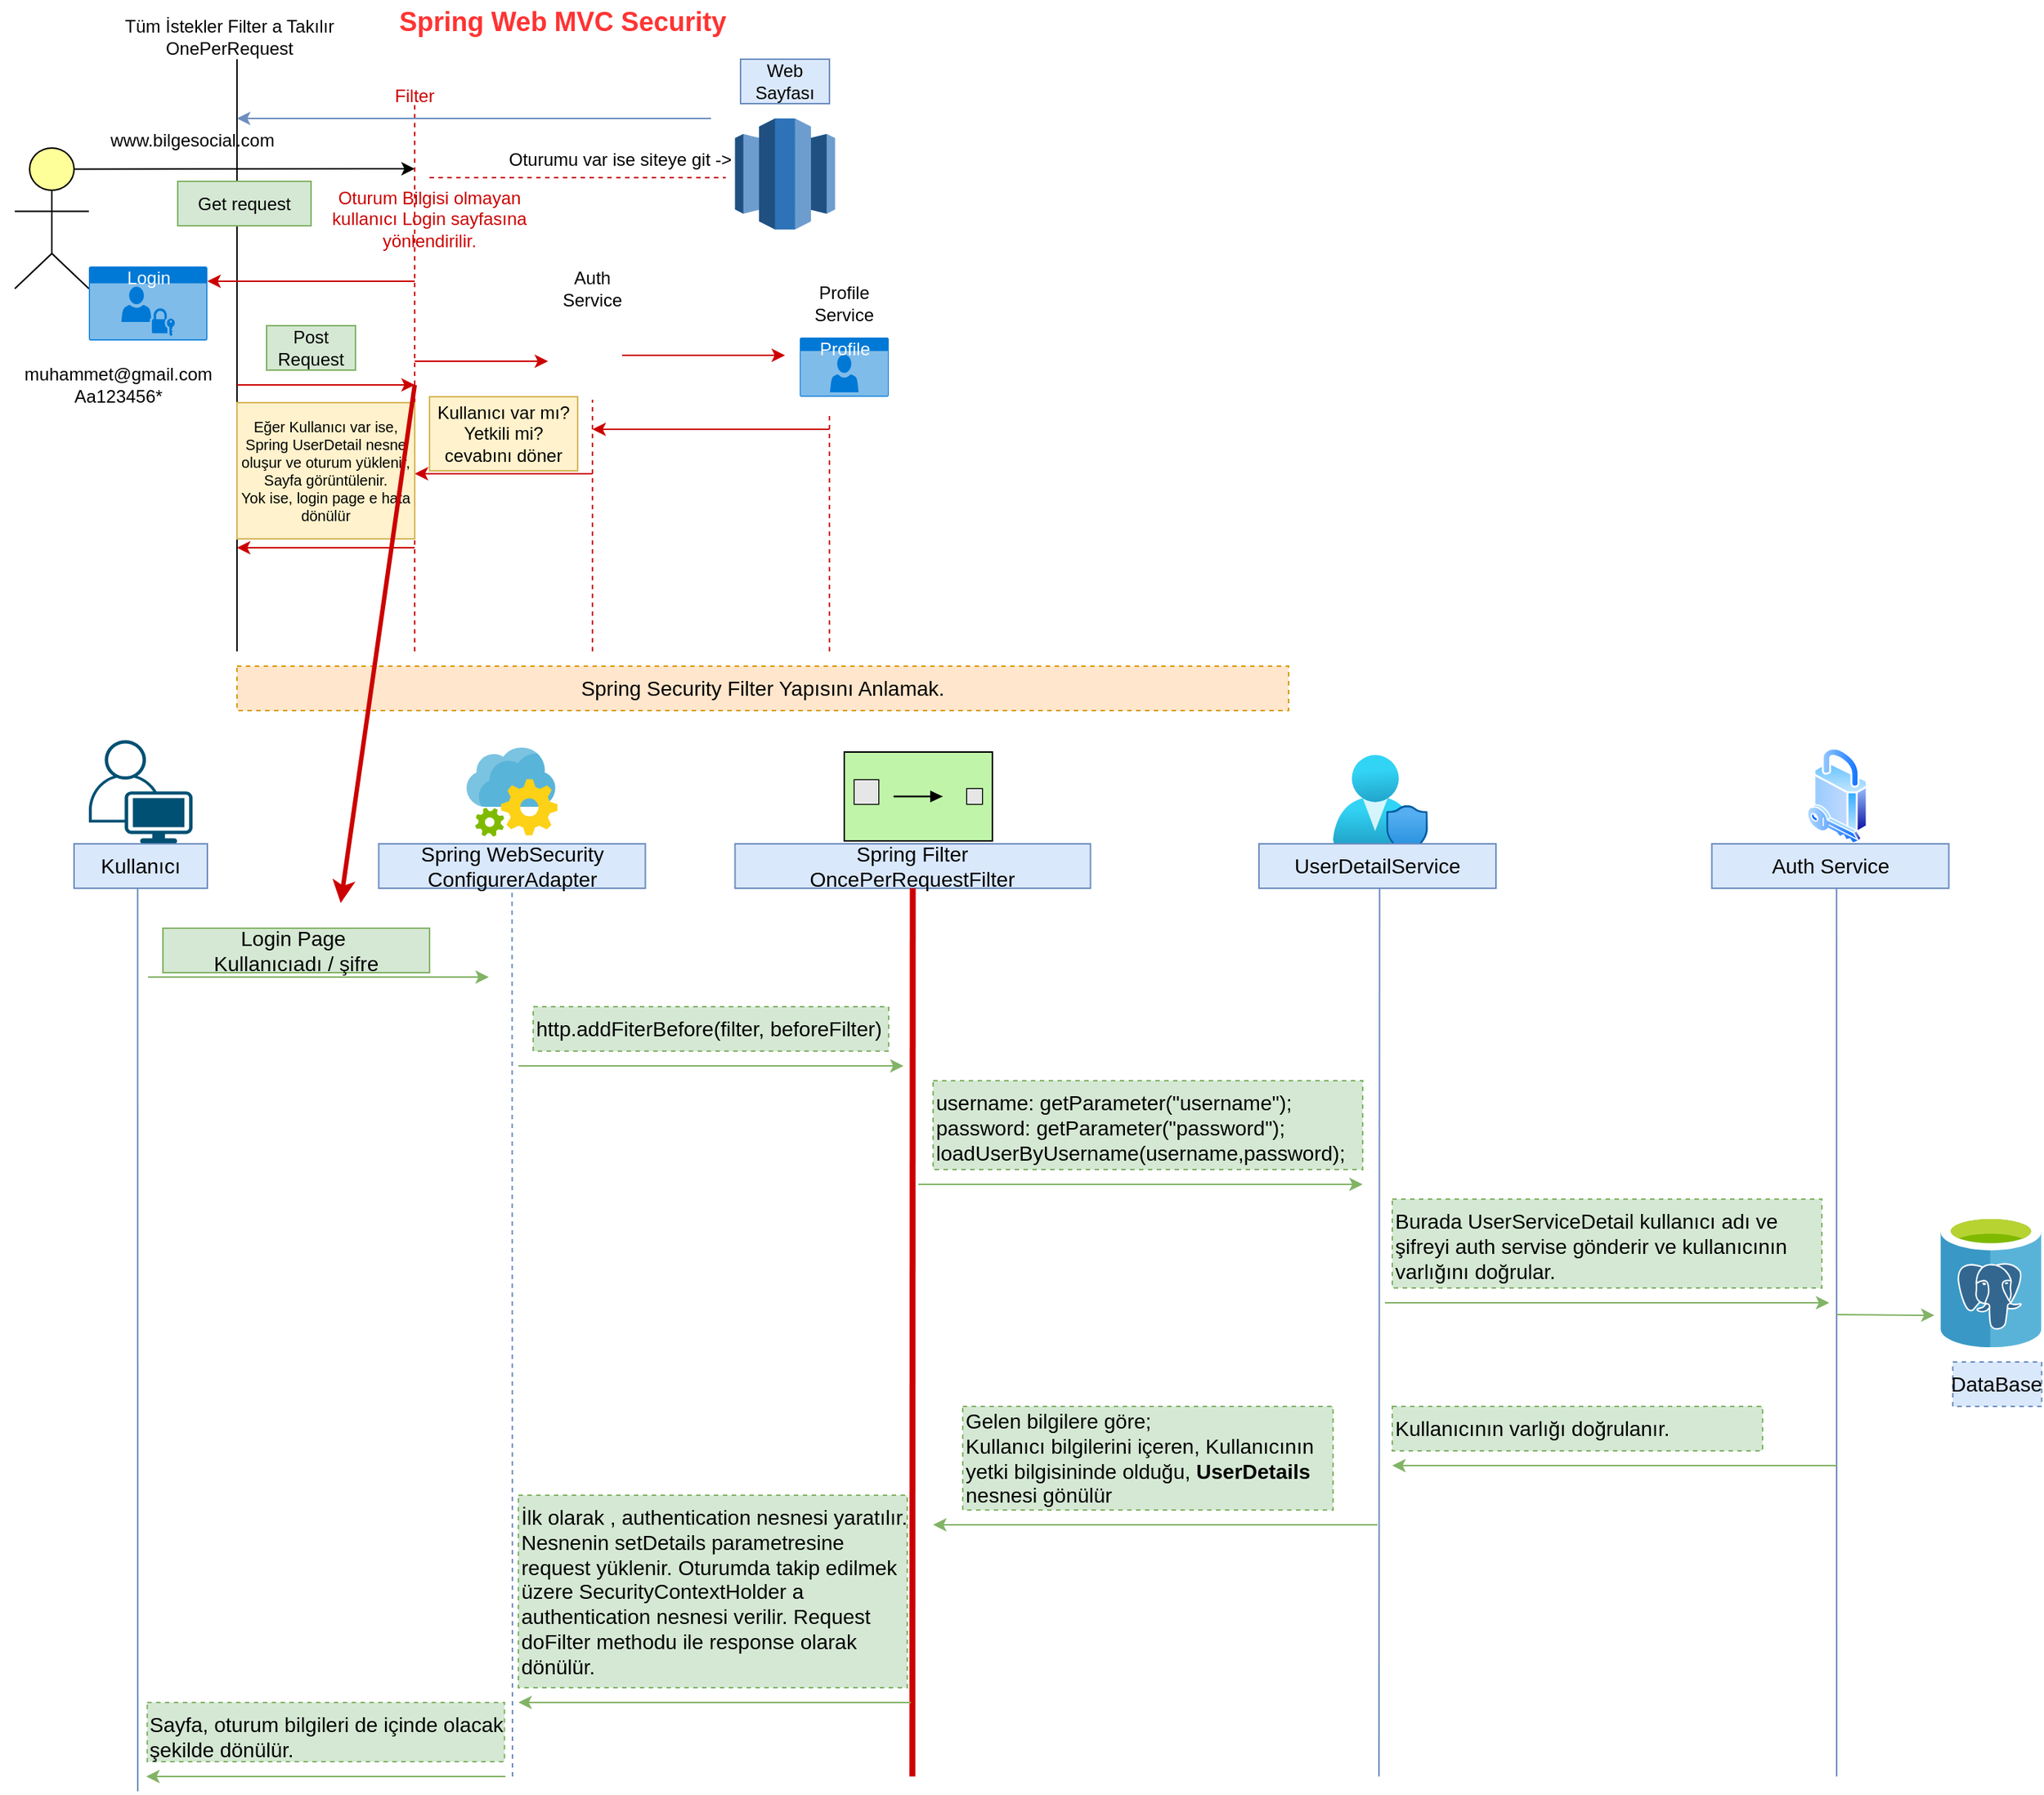 <mxfile version="16.5.6" type="device"><diagram id="XcGdfxansGvpq4vY4FFQ" name="Page-1"><mxGraphModel dx="1483" dy="756" grid="1" gridSize="10" guides="1" tooltips="1" connect="1" arrows="1" fold="1" page="1" pageScale="1" pageWidth="1600" pageHeight="1400" math="0" shadow="0"><root><mxCell id="0"/><mxCell id="1" parent="0"/><mxCell id="FP8gPVppiIeEWCjbkS36-1" value="" style="html=1;outlineConnect=0;whiteSpace=wrap;fillColor=#ffff99;verticalLabelPosition=bottom;verticalAlign=top;align=center;shape=mxgraph.archimate3.actor;" vertex="1" parent="1"><mxGeometry x="10" y="100" width="50" height="95" as="geometry"/></mxCell><mxCell id="FP8gPVppiIeEWCjbkS36-2" value="Login" style="html=1;strokeColor=none;fillColor=#0079D6;labelPosition=center;verticalLabelPosition=middle;verticalAlign=top;align=center;fontSize=12;outlineConnect=0;spacingTop=-6;fontColor=#FFFFFF;sketch=0;shape=mxgraph.sitemap.login;" vertex="1" parent="1"><mxGeometry x="60" y="180" width="80" height="50" as="geometry"/></mxCell><mxCell id="FP8gPVppiIeEWCjbkS36-4" value="" style="endArrow=none;html=1;rounded=0;" edge="1" parent="1"><mxGeometry width="50" height="50" relative="1" as="geometry"><mxPoint x="160" y="440" as="sourcePoint"/><mxPoint x="160" y="40" as="targetPoint"/></mxGeometry></mxCell><mxCell id="FP8gPVppiIeEWCjbkS36-5" value="Spring Web MVC Security" style="text;html=1;strokeColor=none;fillColor=none;align=center;verticalAlign=middle;whiteSpace=wrap;rounded=0;fontSize=18;labelBorderColor=none;fontColor=#FF3333;fontStyle=1" vertex="1" parent="1"><mxGeometry x="200" width="360" height="30" as="geometry"/></mxCell><mxCell id="FP8gPVppiIeEWCjbkS36-6" value="" style="endArrow=classic;html=1;rounded=0;fontSize=18;fontColor=#FF3333;exitX=0.8;exitY=0.15;exitDx=0;exitDy=0;exitPerimeter=0;" edge="1" parent="1" source="FP8gPVppiIeEWCjbkS36-1"><mxGeometry width="50" height="50" relative="1" as="geometry"><mxPoint x="390" y="290" as="sourcePoint"/><mxPoint x="280" y="114" as="targetPoint"/></mxGeometry></mxCell><mxCell id="FP8gPVppiIeEWCjbkS36-7" value="www.bilgesocial.com" style="text;html=1;strokeColor=none;fillColor=none;align=center;verticalAlign=middle;whiteSpace=wrap;rounded=0;labelBorderColor=none;fontSize=12;fontColor=#000000;" vertex="1" parent="1"><mxGeometry x="60" y="80" width="140" height="30" as="geometry"/></mxCell><mxCell id="FP8gPVppiIeEWCjbkS36-8" value="" style="endArrow=none;dashed=1;html=1;rounded=0;fontSize=12;fontColor=#CC0000;strokeColor=#CC0000;startArrow=none;" edge="1" parent="1" source="FP8gPVppiIeEWCjbkS36-9"><mxGeometry width="50" height="50" relative="1" as="geometry"><mxPoint x="280" y="440" as="sourcePoint"/><mxPoint x="280" y="70" as="targetPoint"/></mxGeometry></mxCell><mxCell id="FP8gPVppiIeEWCjbkS36-9" value="Filter" style="text;html=1;strokeColor=none;fillColor=none;align=center;verticalAlign=middle;whiteSpace=wrap;rounded=0;labelBorderColor=none;fontSize=12;fontColor=#CC0000;" vertex="1" parent="1"><mxGeometry x="250" y="50" width="60" height="30" as="geometry"/></mxCell><mxCell id="FP8gPVppiIeEWCjbkS36-10" value="" style="endArrow=none;dashed=1;html=1;rounded=0;fontSize=12;fontColor=#CC0000;strokeColor=#CC0000;" edge="1" parent="1" target="FP8gPVppiIeEWCjbkS36-9"><mxGeometry width="50" height="50" relative="1" as="geometry"><mxPoint x="280" y="440" as="sourcePoint"/><mxPoint x="280" y="70" as="targetPoint"/></mxGeometry></mxCell><mxCell id="FP8gPVppiIeEWCjbkS36-11" value="Oturum Bilgisi olmayan kullanıcı Login sayfasına yönlendirilir." style="text;html=1;strokeColor=none;fillColor=none;align=center;verticalAlign=middle;whiteSpace=wrap;rounded=0;labelBorderColor=none;fontSize=12;fontColor=#CC0000;" vertex="1" parent="1"><mxGeometry x="220" y="122.5" width="140" height="50" as="geometry"/></mxCell><mxCell id="FP8gPVppiIeEWCjbkS36-12" value="" style="outlineConnect=0;dashed=0;verticalLabelPosition=bottom;verticalAlign=top;align=center;html=1;shape=mxgraph.aws3.redshift;fillColor=#2E73B8;gradientColor=none;labelBorderColor=none;fontSize=12;fontColor=#CC0000;" vertex="1" parent="1"><mxGeometry x="496.25" y="80" width="67.5" height="75" as="geometry"/></mxCell><mxCell id="FP8gPVppiIeEWCjbkS36-13" value="Web Sayfası" style="text;html=1;strokeColor=#6c8ebf;fillColor=#dae8fc;align=center;verticalAlign=middle;whiteSpace=wrap;rounded=0;labelBorderColor=none;fontSize=12;" vertex="1" parent="1"><mxGeometry x="500" y="40" width="60" height="30" as="geometry"/></mxCell><mxCell id="FP8gPVppiIeEWCjbkS36-14" value="" style="endArrow=none;dashed=1;html=1;rounded=0;fontSize=12;fontColor=#CC0000;strokeColor=#CC0000;" edge="1" parent="1"><mxGeometry width="50" height="50" relative="1" as="geometry"><mxPoint x="290" y="120" as="sourcePoint"/><mxPoint x="490" y="120" as="targetPoint"/></mxGeometry></mxCell><mxCell id="FP8gPVppiIeEWCjbkS36-15" value="Oturumu var ise siteye git -&amp;gt;" style="text;html=1;strokeColor=none;fillColor=none;align=right;verticalAlign=middle;whiteSpace=wrap;rounded=0;labelBorderColor=none;fontSize=12;fontColor=#000000;" vertex="1" parent="1"><mxGeometry x="306.25" y="92.5" width="190" height="30" as="geometry"/></mxCell><mxCell id="FP8gPVppiIeEWCjbkS36-16" value="" style="endArrow=classic;html=1;rounded=0;fontSize=12;fontColor=#000000;strokeColor=#6c8ebf;fillColor=#dae8fc;" edge="1" parent="1"><mxGeometry width="50" height="50" relative="1" as="geometry"><mxPoint x="480" y="80" as="sourcePoint"/><mxPoint x="160" y="80" as="targetPoint"/></mxGeometry></mxCell><mxCell id="FP8gPVppiIeEWCjbkS36-17" value="" style="endArrow=classic;html=1;rounded=0;fontSize=12;fontColor=#000000;strokeColor=#CC0000;" edge="1" parent="1"><mxGeometry width="50" height="50" relative="1" as="geometry"><mxPoint x="280" y="190" as="sourcePoint"/><mxPoint x="140" y="190" as="targetPoint"/></mxGeometry></mxCell><mxCell id="FP8gPVppiIeEWCjbkS36-18" value="muhammet@gmail.com&lt;br&gt;Aa123456*" style="text;html=1;strokeColor=none;fillColor=none;align=center;verticalAlign=middle;whiteSpace=wrap;rounded=0;labelBorderColor=none;fontSize=12;fontColor=#000000;" vertex="1" parent="1"><mxGeometry y="240" width="160" height="40" as="geometry"/></mxCell><mxCell id="FP8gPVppiIeEWCjbkS36-19" value="" style="endArrow=classic;html=1;rounded=0;fontSize=12;fontColor=#000000;strokeColor=#CC0000;exitX=1;exitY=0.5;exitDx=0;exitDy=0;" edge="1" parent="1" source="FP8gPVppiIeEWCjbkS36-18"><mxGeometry width="50" height="50" relative="1" as="geometry"><mxPoint x="390" y="310" as="sourcePoint"/><mxPoint x="280" y="260" as="targetPoint"/></mxGeometry></mxCell><mxCell id="FP8gPVppiIeEWCjbkS36-20" value="Tüm İstekler Filter a Takılır&lt;br&gt;OnePerRequest" style="text;html=1;strokeColor=none;fillColor=none;align=center;verticalAlign=middle;whiteSpace=wrap;rounded=0;labelBorderColor=none;fontSize=12;fontColor=#000000;" vertex="1" parent="1"><mxGeometry x="60" y="10" width="190" height="30" as="geometry"/></mxCell><mxCell id="FP8gPVppiIeEWCjbkS36-21" value="Post Request" style="text;html=1;strokeColor=#82b366;fillColor=#d5e8d4;align=center;verticalAlign=middle;whiteSpace=wrap;rounded=0;labelBorderColor=none;fontSize=12;" vertex="1" parent="1"><mxGeometry x="180" y="220" width="60" height="30" as="geometry"/></mxCell><mxCell id="FP8gPVppiIeEWCjbkS36-22" value="Get request" style="text;html=1;strokeColor=#82b366;fillColor=#d5e8d4;align=center;verticalAlign=middle;whiteSpace=wrap;rounded=0;labelBorderColor=none;fontSize=12;" vertex="1" parent="1"><mxGeometry x="120" y="122.5" width="90" height="30" as="geometry"/></mxCell><mxCell id="FP8gPVppiIeEWCjbkS36-23" value="" style="shape=image;html=1;verticalAlign=top;verticalLabelPosition=bottom;labelBackgroundColor=#ffffff;imageAspect=0;aspect=fixed;image=https://cdn1.iconfinder.com/data/icons/nuvola2/48x48/actions/kgpg_identity.png;labelBorderColor=none;fontSize=12;fontColor=#000000;" vertex="1" parent="1"><mxGeometry x="370" y="220" width="48" height="48" as="geometry"/></mxCell><mxCell id="FP8gPVppiIeEWCjbkS36-24" value="" style="endArrow=none;dashed=1;html=1;rounded=0;fontSize=12;fontColor=#000000;strokeColor=#CC0000;" edge="1" parent="1"><mxGeometry width="50" height="50" relative="1" as="geometry"><mxPoint x="400" y="440" as="sourcePoint"/><mxPoint x="400" y="270" as="targetPoint"/></mxGeometry></mxCell><mxCell id="FP8gPVppiIeEWCjbkS36-25" value="Auth Service" style="text;html=1;strokeColor=none;fillColor=none;align=center;verticalAlign=middle;whiteSpace=wrap;rounded=0;labelBorderColor=none;fontSize=12;fontColor=#000000;" vertex="1" parent="1"><mxGeometry x="370" y="180" width="60" height="30" as="geometry"/></mxCell><mxCell id="FP8gPVppiIeEWCjbkS36-26" value="" style="endArrow=classic;html=1;rounded=0;fontSize=12;fontColor=#000000;strokeColor=#CC0000;entryX=0;entryY=0.5;entryDx=0;entryDy=0;" edge="1" parent="1" target="FP8gPVppiIeEWCjbkS36-23"><mxGeometry width="50" height="50" relative="1" as="geometry"><mxPoint x="280" y="244" as="sourcePoint"/><mxPoint x="440" y="230" as="targetPoint"/></mxGeometry></mxCell><mxCell id="FP8gPVppiIeEWCjbkS36-27" value="Profile" style="html=1;strokeColor=none;fillColor=#0079D6;labelPosition=center;verticalLabelPosition=middle;verticalAlign=top;align=center;fontSize=12;outlineConnect=0;spacingTop=-6;fontColor=#FFFFFF;sketch=0;shape=mxgraph.sitemap.profile;labelBorderColor=none;" vertex="1" parent="1"><mxGeometry x="540" y="228" width="60" height="40" as="geometry"/></mxCell><mxCell id="FP8gPVppiIeEWCjbkS36-28" value="Profile Service" style="text;html=1;strokeColor=none;fillColor=none;align=center;verticalAlign=middle;whiteSpace=wrap;rounded=0;labelBorderColor=none;fontSize=12;fontColor=#000000;" vertex="1" parent="1"><mxGeometry x="540" y="190" width="60" height="30" as="geometry"/></mxCell><mxCell id="FP8gPVppiIeEWCjbkS36-29" value="" style="endArrow=classic;html=1;rounded=0;fontSize=12;fontColor=#000000;strokeColor=#CC0000;" edge="1" parent="1"><mxGeometry width="50" height="50" relative="1" as="geometry"><mxPoint x="420" y="240" as="sourcePoint"/><mxPoint x="530" y="240" as="targetPoint"/></mxGeometry></mxCell><mxCell id="FP8gPVppiIeEWCjbkS36-30" value="" style="endArrow=none;dashed=1;html=1;rounded=0;fontSize=12;fontColor=#000000;strokeColor=#CC0000;" edge="1" parent="1"><mxGeometry width="50" height="50" relative="1" as="geometry"><mxPoint x="560" y="440" as="sourcePoint"/><mxPoint x="560" y="280" as="targetPoint"/></mxGeometry></mxCell><mxCell id="FP8gPVppiIeEWCjbkS36-31" value="" style="endArrow=classic;html=1;rounded=0;fontSize=12;fontColor=#000000;strokeColor=#CC0000;" edge="1" parent="1"><mxGeometry width="50" height="50" relative="1" as="geometry"><mxPoint x="560" y="290" as="sourcePoint"/><mxPoint x="400" y="290" as="targetPoint"/></mxGeometry></mxCell><mxCell id="FP8gPVppiIeEWCjbkS36-32" value="" style="endArrow=classic;html=1;rounded=0;fontSize=12;fontColor=#000000;strokeColor=#CC0000;" edge="1" parent="1"><mxGeometry width="50" height="50" relative="1" as="geometry"><mxPoint x="400" y="320" as="sourcePoint"/><mxPoint x="280" y="320" as="targetPoint"/></mxGeometry></mxCell><mxCell id="FP8gPVppiIeEWCjbkS36-33" value="Kullanıcı var mı? Yetkili mi? cevabını döner" style="text;html=1;strokeColor=#d6b656;fillColor=#fff2cc;align=center;verticalAlign=middle;whiteSpace=wrap;rounded=0;labelBorderColor=none;fontSize=12;" vertex="1" parent="1"><mxGeometry x="290" y="268" width="100" height="50" as="geometry"/></mxCell><mxCell id="FP8gPVppiIeEWCjbkS36-34" value="" style="endArrow=classic;html=1;rounded=0;fontSize=12;fontColor=#000000;strokeColor=#CC0000;" edge="1" parent="1"><mxGeometry width="50" height="50" relative="1" as="geometry"><mxPoint x="280" y="370" as="sourcePoint"/><mxPoint x="160" y="370" as="targetPoint"/></mxGeometry></mxCell><mxCell id="FP8gPVppiIeEWCjbkS36-36" value="Eğer Kullanıcı var ise, Spring UserDetail nesne oluşur ve oturum yüklenir, Sayfa görüntülenir.&lt;br style=&quot;font-size: 10px&quot;&gt;Yok ise, login page e hata dönülür" style="text;html=1;strokeColor=#d6b656;fillColor=#fff2cc;align=center;verticalAlign=middle;whiteSpace=wrap;rounded=0;labelBorderColor=none;fontSize=10;" vertex="1" parent="1"><mxGeometry x="160" y="272" width="120" height="92" as="geometry"/></mxCell><mxCell id="FP8gPVppiIeEWCjbkS36-37" value="Spring Security Filter Yapısını Anlamak." style="text;html=1;strokeColor=#d79b00;fillColor=#ffe6cc;align=center;verticalAlign=middle;whiteSpace=wrap;rounded=0;labelBorderColor=none;fontSize=14;dashed=1;" vertex="1" parent="1"><mxGeometry x="160" y="450" width="710" height="30" as="geometry"/></mxCell><mxCell id="FP8gPVppiIeEWCjbkS36-38" value="" style="points=[[0.35,0,0],[0.98,0.51,0],[1,0.71,0],[0.67,1,0],[0,0.795,0],[0,0.65,0]];verticalLabelPosition=bottom;sketch=0;html=1;verticalAlign=top;aspect=fixed;align=center;pointerEvents=1;shape=mxgraph.cisco19.user;fillColor=#005073;strokeColor=none;labelBorderColor=none;fontSize=14;fontColor=#000000;" vertex="1" parent="1"><mxGeometry x="60" y="500" width="70" height="70" as="geometry"/></mxCell><mxCell id="FP8gPVppiIeEWCjbkS36-39" value="" style="endArrow=none;html=1;rounded=0;fontSize=14;fontColor=#000000;strokeColor=#6c8ebf;entryX=0.47;entryY=1.059;entryDx=0;entryDy=0;entryPerimeter=0;fillColor=#dae8fc;" edge="1" parent="1" target="FP8gPVppiIeEWCjbkS36-38"><mxGeometry width="50" height="50" relative="1" as="geometry"><mxPoint x="93" y="1210" as="sourcePoint"/><mxPoint x="370" y="720" as="targetPoint"/></mxGeometry></mxCell><mxCell id="FP8gPVppiIeEWCjbkS36-40" value="Kullanıcı" style="text;html=1;strokeColor=#6c8ebf;fillColor=#dae8fc;align=center;verticalAlign=middle;whiteSpace=wrap;rounded=0;labelBorderColor=none;fontSize=14;" vertex="1" parent="1"><mxGeometry x="50" y="570" width="90" height="30" as="geometry"/></mxCell><mxCell id="FP8gPVppiIeEWCjbkS36-43" value="Spring Filter&lt;br&gt;OncePerRequestFilter" style="text;html=1;strokeColor=#6c8ebf;fillColor=#dae8fc;align=center;verticalAlign=middle;whiteSpace=wrap;rounded=0;labelBorderColor=none;fontSize=14;" vertex="1" parent="1"><mxGeometry x="496.25" y="570" width="240" height="30" as="geometry"/></mxCell><mxCell id="FP8gPVppiIeEWCjbkS36-44" value="" style="endArrow=none;html=1;rounded=0;fontSize=14;fontColor=#000000;strokeColor=#CC0000;entryX=0.5;entryY=1;entryDx=0;entryDy=0;strokeWidth=4;" edge="1" parent="1" target="FP8gPVppiIeEWCjbkS36-43"><mxGeometry width="50" height="50" relative="1" as="geometry"><mxPoint x="616" y="1200" as="sourcePoint"/><mxPoint x="680" y="695" as="targetPoint"/></mxGeometry></mxCell><mxCell id="FP8gPVppiIeEWCjbkS36-45" value="" style="endArrow=classic;html=1;rounded=0;fontSize=14;fontColor=#000000;strokeColor=#82b366;strokeWidth=1;fillColor=#d5e8d4;" edge="1" parent="1"><mxGeometry width="50" height="50" relative="1" as="geometry"><mxPoint x="100" y="660" as="sourcePoint"/><mxPoint x="330" y="660" as="targetPoint"/></mxGeometry></mxCell><mxCell id="FP8gPVppiIeEWCjbkS36-46" value="Login Page&amp;nbsp;&lt;br&gt;Kullanıcıadı / şifre" style="text;html=1;strokeColor=#82b366;fillColor=#d5e8d4;align=center;verticalAlign=middle;whiteSpace=wrap;rounded=0;labelBorderColor=none;fontSize=14;" vertex="1" parent="1"><mxGeometry x="110" y="627" width="180" height="30" as="geometry"/></mxCell><mxCell id="FP8gPVppiIeEWCjbkS36-47" value="" style="endArrow=classic;html=1;rounded=0;fontSize=14;fontColor=#000000;strokeColor=#CC0000;strokeWidth=3;" edge="1" parent="1"><mxGeometry width="50" height="50" relative="1" as="geometry"><mxPoint x="280" y="260" as="sourcePoint"/><mxPoint x="230" y="610" as="targetPoint"/></mxGeometry></mxCell><mxCell id="FP8gPVppiIeEWCjbkS36-48" value="" style="strokeWidth=1;outlineConnect=0;dashed=0;align=center;fontSize=8;fillColor=#c0f5a9;verticalLabelPosition=bottom;verticalAlign=top;shape=mxgraph.eip.content_filter;labelBorderColor=none;fontColor=#000000;" vertex="1" parent="1"><mxGeometry x="570" y="508" width="100" height="60" as="geometry"/></mxCell><mxCell id="FP8gPVppiIeEWCjbkS36-49" value="" style="sketch=0;aspect=fixed;html=1;points=[];align=center;image;fontSize=12;image=img/lib/mscae/App_Configuration.svg;dashed=1;labelBorderColor=none;fontColor=#000000;" vertex="1" parent="1"><mxGeometry x="315" y="504.9" width="61.43" height="60.2" as="geometry"/></mxCell><mxCell id="FP8gPVppiIeEWCjbkS36-50" value="Spring WebSecurity ConfigurerAdapter" style="text;html=1;strokeColor=#6c8ebf;fillColor=#dae8fc;align=center;verticalAlign=middle;whiteSpace=wrap;rounded=0;labelBorderColor=none;fontSize=14;" vertex="1" parent="1"><mxGeometry x="255.71" y="570" width="180" height="30" as="geometry"/></mxCell><mxCell id="FP8gPVppiIeEWCjbkS36-51" value="" style="endArrow=none;dashed=1;html=1;rounded=0;fontSize=14;fontColor=#000000;strokeColor=#6c8ebf;strokeWidth=1;entryX=0.5;entryY=1;entryDx=0;entryDy=0;fillColor=#dae8fc;" edge="1" parent="1" target="FP8gPVppiIeEWCjbkS36-50"><mxGeometry width="50" height="50" relative="1" as="geometry"><mxPoint x="346" y="1200" as="sourcePoint"/><mxPoint x="370" y="700" as="targetPoint"/></mxGeometry></mxCell><mxCell id="FP8gPVppiIeEWCjbkS36-52" value="" style="endArrow=classic;html=1;rounded=0;fontSize=14;fontColor=#000000;strokeColor=#82b366;strokeWidth=1;fillColor=#d5e8d4;" edge="1" parent="1"><mxGeometry width="50" height="50" relative="1" as="geometry"><mxPoint x="350" y="720" as="sourcePoint"/><mxPoint x="610" y="720" as="targetPoint"/></mxGeometry></mxCell><mxCell id="FP8gPVppiIeEWCjbkS36-53" value="http.addFiterBefore(filter, beforeFilter)" style="text;html=1;strokeColor=#82b366;fillColor=#d5e8d4;align=left;verticalAlign=top;whiteSpace=wrap;rounded=0;dashed=1;labelBorderColor=none;fontSize=14;" vertex="1" parent="1"><mxGeometry x="360" y="680" width="240" height="30" as="geometry"/></mxCell><mxCell id="FP8gPVppiIeEWCjbkS36-54" value="" style="aspect=fixed;html=1;points=[];align=center;image;fontSize=12;image=img/lib/azure2/management_governance/User_Privacy.svg;dashed=1;labelBorderColor=none;fontColor=#000000;" vertex="1" parent="1"><mxGeometry x="900" y="510" width="64" height="68" as="geometry"/></mxCell><mxCell id="FP8gPVppiIeEWCjbkS36-55" value="UserDetailService" style="text;html=1;strokeColor=#6c8ebf;fillColor=#dae8fc;align=center;verticalAlign=middle;whiteSpace=wrap;rounded=0;labelBorderColor=none;fontSize=14;" vertex="1" parent="1"><mxGeometry x="850" y="570" width="160" height="30" as="geometry"/></mxCell><mxCell id="FP8gPVppiIeEWCjbkS36-56" value="" style="endArrow=none;html=1;rounded=0;fontSize=14;fontColor=#000000;strokeColor=#6c8ebf;entryX=0.47;entryY=1.059;entryDx=0;entryDy=0;entryPerimeter=0;fillColor=#dae8fc;" edge="1" parent="1"><mxGeometry width="50" height="50" relative="1" as="geometry"><mxPoint x="931" y="1200" as="sourcePoint"/><mxPoint x="931.41" y="600.0" as="targetPoint"/></mxGeometry></mxCell><mxCell id="FP8gPVppiIeEWCjbkS36-57" value="username: getParameter(&quot;username&quot;);&lt;br&gt;password: getParameter(&quot;password&quot;);&lt;br&gt;loadUserByUsername(username,password);" style="text;html=1;strokeColor=#82b366;fillColor=#d5e8d4;align=left;verticalAlign=top;whiteSpace=wrap;rounded=0;dashed=1;labelBorderColor=none;fontSize=14;" vertex="1" parent="1"><mxGeometry x="630" y="730" width="290" height="60" as="geometry"/></mxCell><mxCell id="FP8gPVppiIeEWCjbkS36-58" value="" style="endArrow=classic;html=1;rounded=0;fontSize=14;fontColor=#000000;strokeColor=#82b366;strokeWidth=1;fillColor=#d5e8d4;" edge="1" parent="1"><mxGeometry width="50" height="50" relative="1" as="geometry"><mxPoint x="620" y="800" as="sourcePoint"/><mxPoint x="920" y="800" as="targetPoint"/></mxGeometry></mxCell><mxCell id="FP8gPVppiIeEWCjbkS36-59" value="" style="aspect=fixed;perimeter=ellipsePerimeter;html=1;align=center;shadow=0;dashed=0;spacingTop=3;image;image=img/lib/active_directory/security.svg;labelBorderColor=none;fontSize=14;fontColor=#000000;" vertex="1" parent="1"><mxGeometry x="1220" y="504.9" width="41.01" height="65.1" as="geometry"/></mxCell><mxCell id="FP8gPVppiIeEWCjbkS36-60" value="Auth Service" style="text;html=1;strokeColor=#6c8ebf;fillColor=#dae8fc;align=center;verticalAlign=middle;whiteSpace=wrap;rounded=0;labelBorderColor=none;fontSize=14;" vertex="1" parent="1"><mxGeometry x="1155.75" y="570" width="160" height="30" as="geometry"/></mxCell><mxCell id="FP8gPVppiIeEWCjbkS36-61" value="" style="endArrow=none;html=1;rounded=0;fontSize=14;fontColor=#000000;strokeColor=#6c8ebf;entryX=0.47;entryY=1.059;entryDx=0;entryDy=0;entryPerimeter=0;fillColor=#dae8fc;" edge="1" parent="1"><mxGeometry width="50" height="50" relative="1" as="geometry"><mxPoint x="1240" y="1200" as="sourcePoint"/><mxPoint x="1239.92" y="600" as="targetPoint"/></mxGeometry></mxCell><mxCell id="FP8gPVppiIeEWCjbkS36-62" value="Burada UserServiceDetail kullanıcı adı ve şifreyi auth servise gönderir ve kullanıcının varlığını doğrular." style="text;html=1;strokeColor=#82b366;fillColor=#d5e8d4;align=left;verticalAlign=top;whiteSpace=wrap;rounded=0;dashed=1;labelBorderColor=none;fontSize=14;" vertex="1" parent="1"><mxGeometry x="940" y="810" width="290" height="60" as="geometry"/></mxCell><mxCell id="FP8gPVppiIeEWCjbkS36-63" value="" style="sketch=0;aspect=fixed;html=1;points=[];align=center;image;fontSize=12;image=img/lib/mscae/Azure_Database_for_PostgreSQL_servers.svg;dashed=1;labelBorderColor=none;fontColor=#000000;" vertex="1" parent="1"><mxGeometry x="1310" y="820" width="68.4" height="90" as="geometry"/></mxCell><mxCell id="FP8gPVppiIeEWCjbkS36-64" value="DataBase" style="text;html=1;strokeColor=#6c8ebf;fillColor=#dae8fc;align=center;verticalAlign=middle;whiteSpace=wrap;rounded=0;dashed=1;labelBorderColor=none;fontSize=14;" vertex="1" parent="1"><mxGeometry x="1318.4" y="920" width="60" height="30" as="geometry"/></mxCell><mxCell id="FP8gPVppiIeEWCjbkS36-65" value="" style="endArrow=classic;html=1;rounded=0;fontSize=14;fontColor=#000000;strokeColor=#82b366;strokeWidth=1;fillColor=#d5e8d4;" edge="1" parent="1"><mxGeometry width="50" height="50" relative="1" as="geometry"><mxPoint x="935" y="880" as="sourcePoint"/><mxPoint x="1235" y="880" as="targetPoint"/></mxGeometry></mxCell><mxCell id="FP8gPVppiIeEWCjbkS36-66" value="" style="endArrow=classic;html=1;rounded=0;fontSize=14;fontColor=#000000;strokeColor=#82b366;strokeWidth=1;entryX=-0.058;entryY=0.761;entryDx=0;entryDy=0;entryPerimeter=0;fillColor=#d5e8d4;" edge="1" parent="1" target="FP8gPVppiIeEWCjbkS36-63"><mxGeometry width="50" height="50" relative="1" as="geometry"><mxPoint x="1240" y="888" as="sourcePoint"/><mxPoint x="1050" y="860" as="targetPoint"/></mxGeometry></mxCell><mxCell id="FP8gPVppiIeEWCjbkS36-67" value="" style="endArrow=classic;html=1;rounded=0;fontSize=14;fontColor=#000000;strokeColor=#82b366;strokeWidth=1;fillColor=#d5e8d4;" edge="1" parent="1"><mxGeometry width="50" height="50" relative="1" as="geometry"><mxPoint x="1240" y="990" as="sourcePoint"/><mxPoint x="940" y="990" as="targetPoint"/></mxGeometry></mxCell><mxCell id="FP8gPVppiIeEWCjbkS36-68" value="Kullanıcının varlığı doğrulanır." style="text;html=1;strokeColor=#82b366;fillColor=#d5e8d4;align=left;verticalAlign=middle;whiteSpace=wrap;rounded=0;dashed=1;labelBorderColor=none;fontSize=14;" vertex="1" parent="1"><mxGeometry x="940" y="950" width="250" height="30" as="geometry"/></mxCell><mxCell id="FP8gPVppiIeEWCjbkS36-69" value="" style="endArrow=classic;html=1;rounded=0;fontSize=14;fontColor=#000000;strokeColor=#82b366;strokeWidth=1;fillColor=#d5e8d4;" edge="1" parent="1"><mxGeometry width="50" height="50" relative="1" as="geometry"><mxPoint x="930" y="1030" as="sourcePoint"/><mxPoint x="630" y="1030" as="targetPoint"/></mxGeometry></mxCell><mxCell id="FP8gPVppiIeEWCjbkS36-70" value="Gelen bilgilere göre;&lt;br&gt;Kullanıcı bilgilerini içeren, Kullanıcının yetki bilgisininde olduğu, &lt;b&gt;UserDetails&lt;/b&gt; nesnesi gönülür&amp;nbsp;" style="text;html=1;strokeColor=#82b366;fillColor=#d5e8d4;align=left;verticalAlign=middle;whiteSpace=wrap;rounded=0;dashed=1;labelBorderColor=none;fontSize=14;" vertex="1" parent="1"><mxGeometry x="650" y="950" width="250" height="70" as="geometry"/></mxCell><mxCell id="FP8gPVppiIeEWCjbkS36-71" value="" style="endArrow=classic;html=1;rounded=0;fontSize=14;fontColor=#000000;strokeColor=#82b366;strokeWidth=1;fillColor=#d5e8d4;" edge="1" parent="1"><mxGeometry width="50" height="50" relative="1" as="geometry"><mxPoint x="615" y="1150" as="sourcePoint"/><mxPoint x="350" y="1150" as="targetPoint"/></mxGeometry></mxCell><mxCell id="FP8gPVppiIeEWCjbkS36-72" value="İlk olarak , authentication nesnesi yaratılır. Nesnenin setDetails parametresine request yüklenir. Oturumda takip edilmek üzere SecurityContextHolder a authentication nesnesi verilir. Request doFilter methodu ile response olarak dönülür." style="text;html=1;strokeColor=#82b366;fillColor=#d5e8d4;align=left;verticalAlign=top;whiteSpace=wrap;rounded=0;dashed=1;labelBorderColor=none;fontSize=14;" vertex="1" parent="1"><mxGeometry x="350" y="1010" width="262.5" height="130" as="geometry"/></mxCell><mxCell id="FP8gPVppiIeEWCjbkS36-73" value="" style="endArrow=classic;html=1;rounded=0;fontSize=14;fontColor=#000000;strokeColor=#82b366;strokeWidth=1;fillColor=#d5e8d4;" edge="1" parent="1"><mxGeometry width="50" height="50" relative="1" as="geometry"><mxPoint x="341.25" y="1200" as="sourcePoint"/><mxPoint x="98.75" y="1200" as="targetPoint"/></mxGeometry></mxCell><mxCell id="FP8gPVppiIeEWCjbkS36-74" value="Sayfa, oturum bilgileri de içinde olacak şekilde dönülür." style="text;html=1;strokeColor=#82b366;fillColor=#d5e8d4;align=left;verticalAlign=top;whiteSpace=wrap;rounded=0;dashed=1;labelBorderColor=none;fontSize=14;" vertex="1" parent="1"><mxGeometry x="99.38" y="1150" width="241.25" height="40" as="geometry"/></mxCell></root></mxGraphModel></diagram></mxfile>